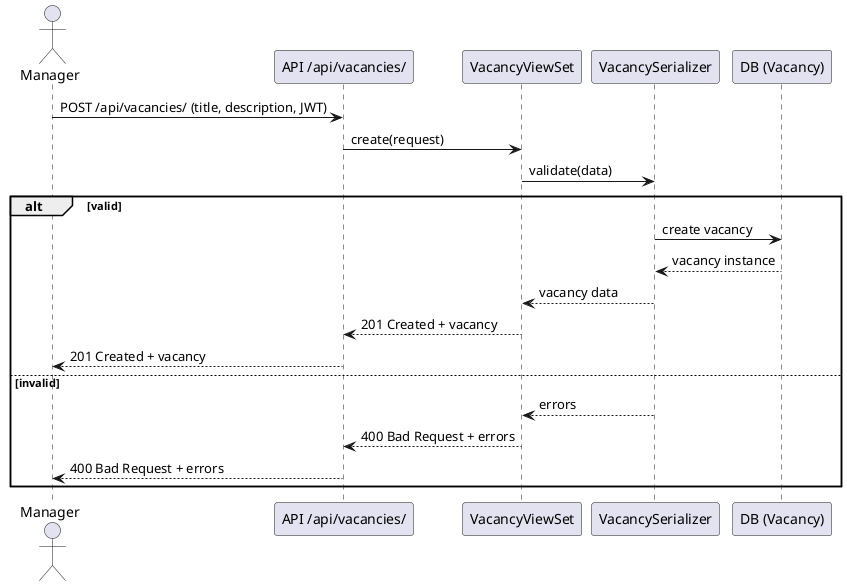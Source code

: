 @startuml
actor Manager
participant "API /api/vacancies/" as API
participant "VacancyViewSet" as ViewSet
participant "VacancySerializer" as Serializer
participant "DB (Vacancy)" as DB

Manager -> API: POST /api/vacancies/ (title, description, JWT)
API -> ViewSet: create(request)
ViewSet -> Serializer: validate(data)
alt valid
    Serializer -> DB: create vacancy
    DB --> Serializer: vacancy instance
    Serializer --> ViewSet: vacancy data
    ViewSet --> API: 201 Created + vacancy
    API --> Manager: 201 Created + vacancy
else invalid
    Serializer --> ViewSet: errors
    ViewSet --> API: 400 Bad Request + errors
    API --> Manager: 400 Bad Request + errors
end
@enduml 